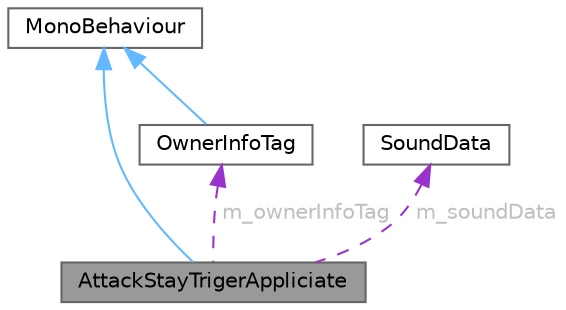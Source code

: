 digraph "AttackStayTrigerAppliciate"
{
 // LATEX_PDF_SIZE
  bgcolor="transparent";
  edge [fontname=Helvetica,fontsize=10,labelfontname=Helvetica,labelfontsize=10];
  node [fontname=Helvetica,fontsize=10,shape=box,height=0.2,width=0.4];
  Node1 [id="Node000001",label="AttackStayTrigerAppliciate",height=0.2,width=0.4,color="gray40", fillcolor="grey60", style="filled", fontcolor="black",tooltip=" "];
  Node2 -> Node1 [id="edge1_Node000001_Node000002",dir="back",color="steelblue1",style="solid",tooltip=" "];
  Node2 [id="Node000002",label="MonoBehaviour",height=0.2,width=0.4,color="gray40", fillcolor="white", style="filled",tooltip=" "];
  Node3 -> Node1 [id="edge2_Node000001_Node000003",dir="back",color="darkorchid3",style="dashed",tooltip=" ",label=" m_soundData",fontcolor="grey" ];
  Node3 [id="Node000003",label="SoundData",height=0.2,width=0.4,color="gray40", fillcolor="white", style="filled",URL="$class_sound_data.html",tooltip="SoundData クラス @detail サウンドの再生に必要なデータを保有する"];
  Node4 -> Node1 [id="edge3_Node000001_Node000004",dir="back",color="darkorchid3",style="dashed",tooltip=" ",label=" m_ownerInfoTag",fontcolor="grey" ];
  Node4 [id="Node000004",label="OwnerInfoTag",height=0.2,width=0.4,color="gray40", fillcolor="white", style="filled",URL="$class_owner_info_tag.html",tooltip=" "];
  Node2 -> Node4 [id="edge4_Node000004_Node000002",dir="back",color="steelblue1",style="solid",tooltip=" "];
}
